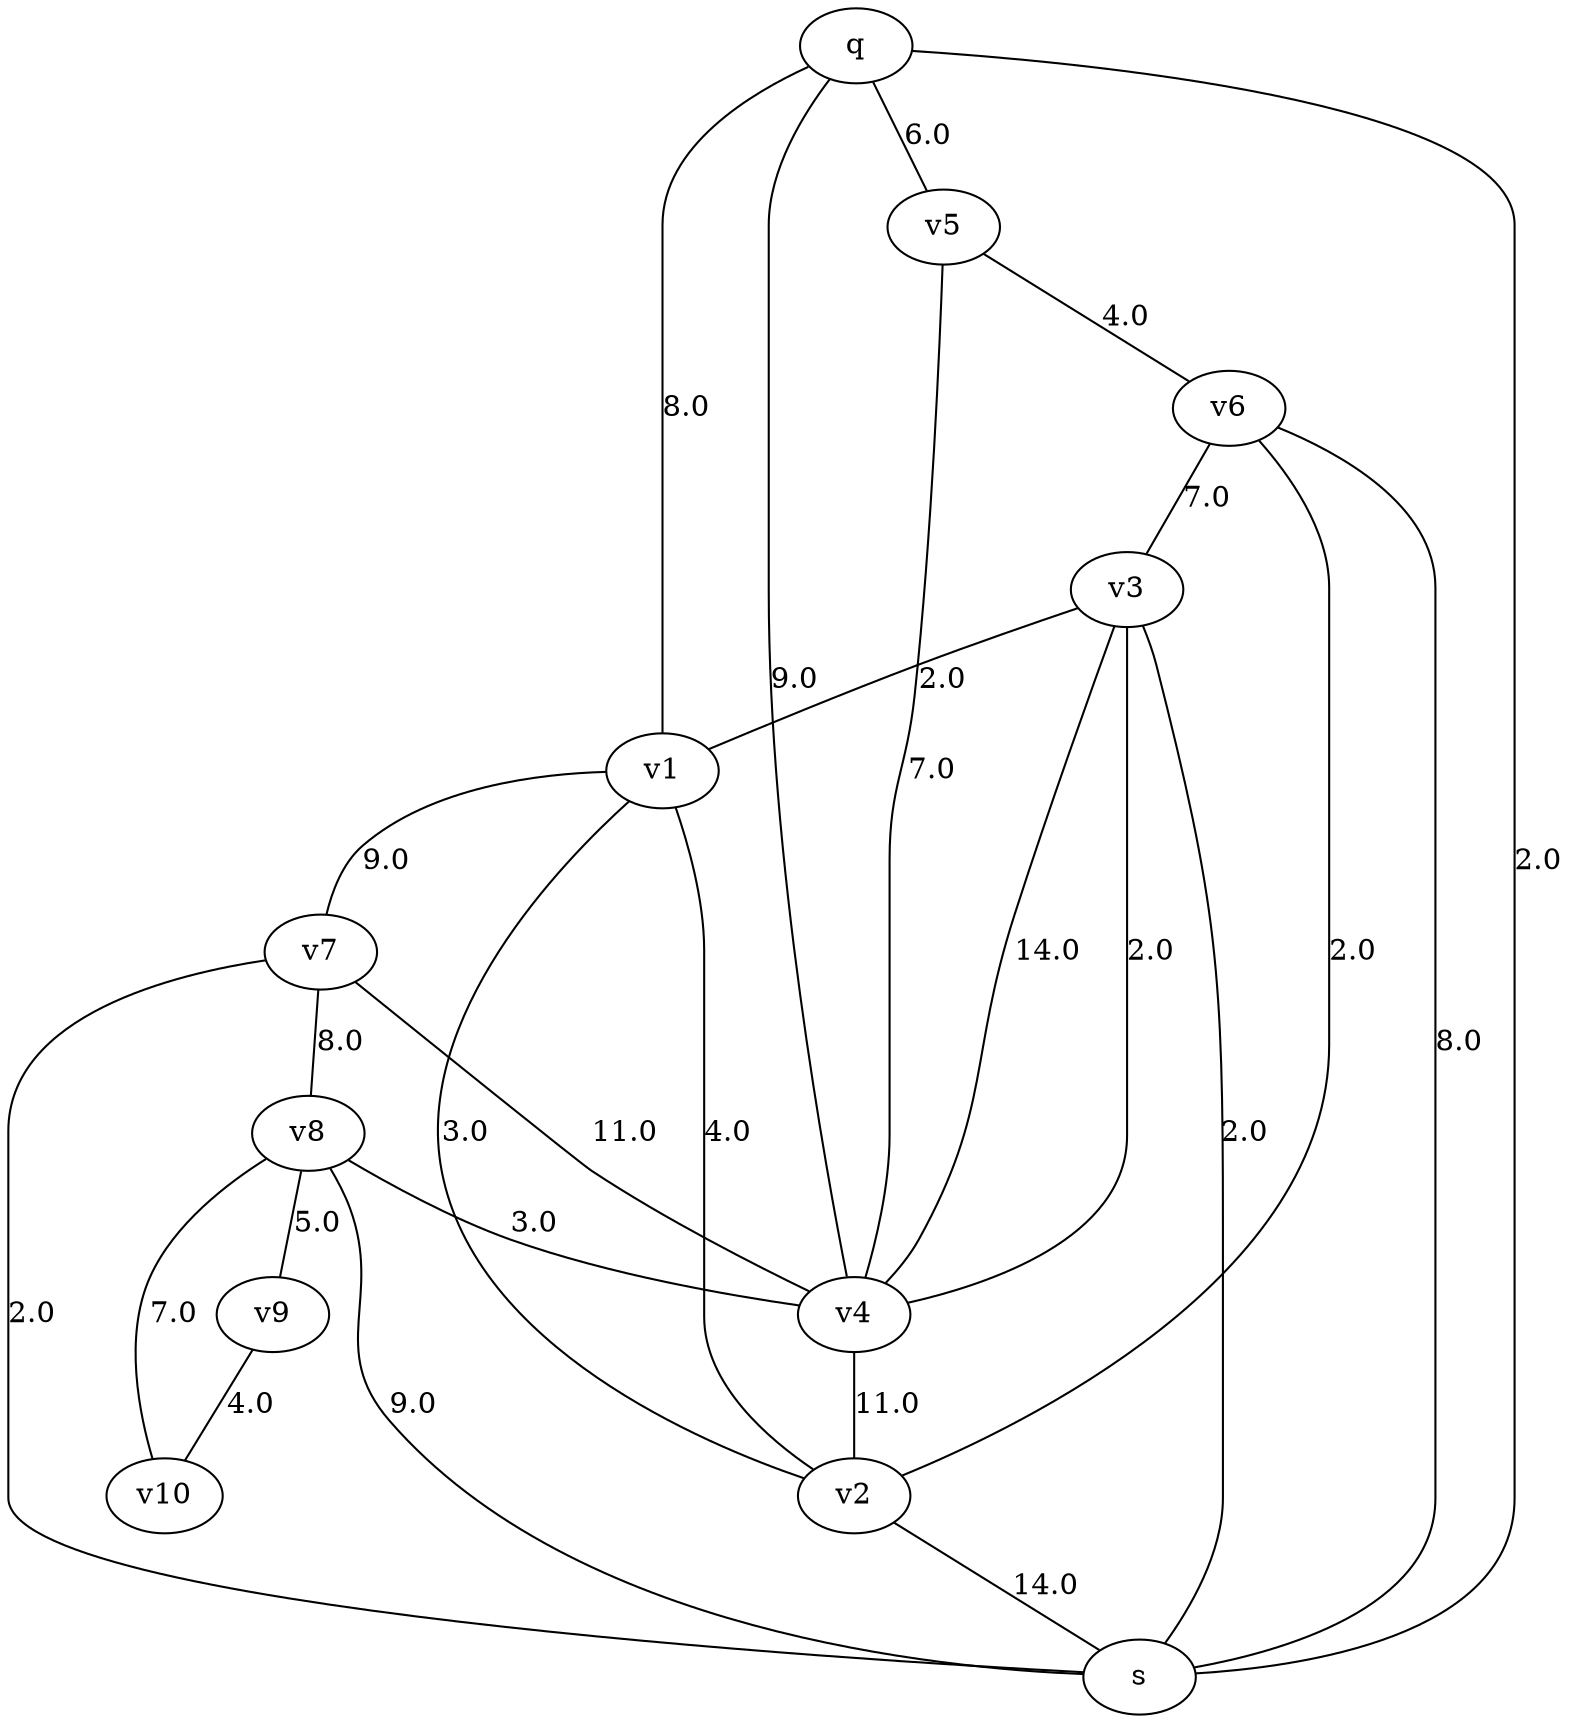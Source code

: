 graph G {
  v3 [ label="v3" ];
  s [ label="s" ];
  v2 [ label="v2" ];
  v1 [ label="v1" ];
  v5 [ label="v5" ];
  v6 [ label="v6" ];
  q [ label="q" ];
  v4 [ label="v4" ];
  v7 [ label="v7" ];
  v8 [ label="v8" ];
  v9 [ label="v9" ];
  v10 [ label="v10" ];
  v3 -- s [ label="2.0" ];
  v2 -- v1 [ label="4.0" ];
  v5 -- v6 [ label="4.0" ];
  q -- s [ label="2.0" ];
  v3 -- v1 [ label="2.0" ];
  v4 -- v3 [ label="2.0" ];
  v6 -- v2 [ label="2.0" ];
  v7 -- s [ label="2.0" ];
  v1 -- v2 [ label="3.0" ];
  v8 -- v4 [ label="3.0" ];
  q -- v5 [ label="6.0" ];
  v6 -- v3 [ label="7.0" ];
  v5 -- v4 [ label="7.0" ];
  q -- v1 [ label="8.0" ];
  v6 -- s [ label="8.0" ];
  v7 -- v8 [ label="8.0" ];
  q -- v4 [ label="9.0" ];
  v8 -- s [ label="9.0" ];
  v1 -- v7 [ label="9.0" ];
  v4 -- v2 [ label="11.0" ];
  v7 -- v4 [ label="11.0" ];
  v2 -- s [ label="14.0" ];
  v3 -- v4 [ label="14.0" ];
  v8 -- v9 [ label="5.0" ];
  v8 -- v10 [ label="7.0" ];
  v9 -- v10 [ label="4.0" ];
}
